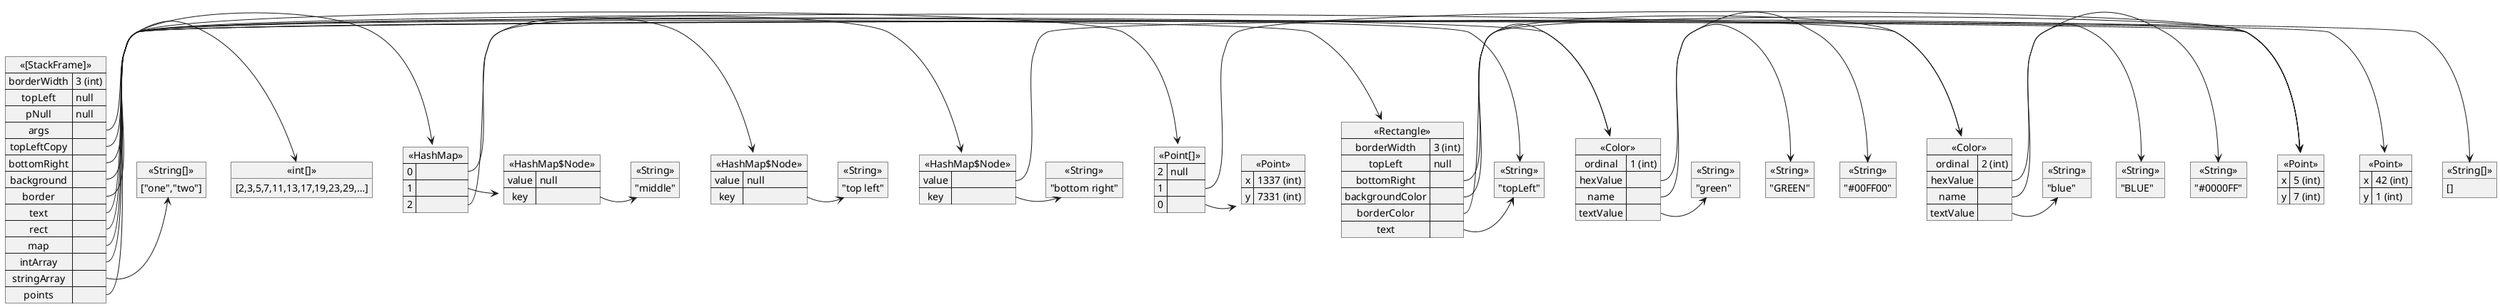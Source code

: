 @startuml
map "<<[StackFrame]>>" as _0f07b6f2a31cbd2e26428c51e8660b0dffe6e352 {
  borderWidth => 3 (int)
  topLeft => null
  pNull => null
  args =>
  topLeftCopy =>
  bottomRight =>
  background =>
  border =>
  text =>
  rect =>
  map =>
  intArray =>
  stringArray =>
  points =>
}
object "<<String[]>>" as _bdb37fd1fa1b13d2c62e42aa9a27afaa093a1889 {
  []
}
map "<<Point>>" as _3fb27fbe48150f15f1c717154e8b2838635ef4ae {
  x => 42 (int)
  y => 1 (int)
}
map "<<Point>>" as _a6ed3c1901ccfa2adffe839bb7b830200a6393ef {
  x => 5 (int)
  y => 7 (int)
}
map "<<Color>>" as _997cc01d7a247aeedb702fa90f2b9ab4ef820a7b {
  ordinal => 2 (int)
  hexValue =>
  name =>
  textValue =>
}
object "<<String>>" as _9c04b7d66febb3f9b9860ba0795ec96cd00ebd7b {
  "#0000FF"
}
object "<<String>>" as _998c19af6e8387e89fb44a945734ec829e663b43 {
  "BLUE"
}
object "<<String>>" as _c8f291339090d790de0913e8078a801c796e0248 {
  "blue"
}
map "<<Color>>" as _974a0f2d033c9fcc489e835fde8908db6a8ffb17 {
  ordinal => 1 (int)
  hexValue =>
  name =>
  textValue =>
}
object "<<String>>" as _6513eb7336cb77040da38112a94686c4cdfc1607 {
  "#00FF00"
}
object "<<String>>" as _481d93b92603bf4e6e55ca8891db71a1da7006fa {
  "GREEN"
}
object "<<String>>" as _e5a403d2671b9d13666e19f6043ce08954ad7a93 {
  "green"
}
object "<<String>>" as _fbdaf54b6dbf15b4c6d6bd83657537997479c998 {
  "topLeft"
}
map "<<Rectangle>>" as _a7ef8c9b8666e11b9a290d26d9ecba5100a36a2d {
  borderWidth => 3 (int)
  topLeft => null
  bottomRight =>
  backgroundColor =>
  borderColor =>
  text =>
}
map "<<HashMap>>" as _305ce90efc792b2616442e67c2a982b762a53ea1 {
  0 =>
  1 =>
  2 =>
}
map "<<HashMap$Node>>" as _d72423b2e32100781060e9dbcadb1726c415d8b6 {
  value => null
  key =>
}
object "<<String>>" as _4468ba2744623f2b161cf71c3f33bf34c36957e9 {
  "top left"
}
map "<<HashMap$Node>>" as _d34de9314d56ec12f3d2aaf5b51868d660f4e148 {
  value => null
  key =>
}
object "<<String>>" as _c3e6011325e16486c70a59186b6908448cd76e5d {
  "middle"
}
map "<<HashMap$Node>>" as _c1b1e0ff8e344a816f12ec5d11e527a3085219c6 {
  value =>
  key =>
}
object "<<String>>" as _b7a9be3f2325ed4f44e5e4126aa64169f66fcd93 {
  "bottom right"
}
object "<<int[]>>" as _c2190a17eb819df74fe6c05aed316fd1544a4e29 {
  [2,3,5,7,11,13,17,19,23,29,…]
}
object "<<String[]>>" as _03159dd871b813f740c37c20d0b948aba1fbf408 {
  ["one","two"]
}
map "<<Point[]>>" as _238e5fd2037166644245b9322a12f59898950d0a {
  2 => null
  1 =>
  0 =>
}
map "<<Point>>" as _32ecf3f2055354b1c3bc249a7e8301cbf5cfc944 {
  x => 1337 (int)
  y => 7331 (int)
}
_0f07b6f2a31cbd2e26428c51e8660b0dffe6e352::args => _bdb37fd1fa1b13d2c62e42aa9a27afaa093a1889
_0f07b6f2a31cbd2e26428c51e8660b0dffe6e352::topLeftCopy => _3fb27fbe48150f15f1c717154e8b2838635ef4ae
_0f07b6f2a31cbd2e26428c51e8660b0dffe6e352::bottomRight => _a6ed3c1901ccfa2adffe839bb7b830200a6393ef
_a7ef8c9b8666e11b9a290d26d9ecba5100a36a2d::bottomRight => _a6ed3c1901ccfa2adffe839bb7b830200a6393ef
_c1b1e0ff8e344a816f12ec5d11e527a3085219c6::value => _a6ed3c1901ccfa2adffe839bb7b830200a6393ef
_238e5fd2037166644245b9322a12f59898950d0a::1 => _a6ed3c1901ccfa2adffe839bb7b830200a6393ef
_0f07b6f2a31cbd2e26428c51e8660b0dffe6e352::background => _997cc01d7a247aeedb702fa90f2b9ab4ef820a7b
_a7ef8c9b8666e11b9a290d26d9ecba5100a36a2d::backgroundColor => _997cc01d7a247aeedb702fa90f2b9ab4ef820a7b
_997cc01d7a247aeedb702fa90f2b9ab4ef820a7b::hexValue => _9c04b7d66febb3f9b9860ba0795ec96cd00ebd7b
_997cc01d7a247aeedb702fa90f2b9ab4ef820a7b::name => _998c19af6e8387e89fb44a945734ec829e663b43
_997cc01d7a247aeedb702fa90f2b9ab4ef820a7b::textValue => _c8f291339090d790de0913e8078a801c796e0248
_0f07b6f2a31cbd2e26428c51e8660b0dffe6e352::border => _974a0f2d033c9fcc489e835fde8908db6a8ffb17
_a7ef8c9b8666e11b9a290d26d9ecba5100a36a2d::borderColor => _974a0f2d033c9fcc489e835fde8908db6a8ffb17
_974a0f2d033c9fcc489e835fde8908db6a8ffb17::hexValue => _6513eb7336cb77040da38112a94686c4cdfc1607
_974a0f2d033c9fcc489e835fde8908db6a8ffb17::name => _481d93b92603bf4e6e55ca8891db71a1da7006fa
_974a0f2d033c9fcc489e835fde8908db6a8ffb17::textValue => _e5a403d2671b9d13666e19f6043ce08954ad7a93
_0f07b6f2a31cbd2e26428c51e8660b0dffe6e352::text => _fbdaf54b6dbf15b4c6d6bd83657537997479c998
_a7ef8c9b8666e11b9a290d26d9ecba5100a36a2d::text => _fbdaf54b6dbf15b4c6d6bd83657537997479c998
_0f07b6f2a31cbd2e26428c51e8660b0dffe6e352::rect => _a7ef8c9b8666e11b9a290d26d9ecba5100a36a2d
_0f07b6f2a31cbd2e26428c51e8660b0dffe6e352::map => _305ce90efc792b2616442e67c2a982b762a53ea1
_305ce90efc792b2616442e67c2a982b762a53ea1::0 => _d72423b2e32100781060e9dbcadb1726c415d8b6
_d72423b2e32100781060e9dbcadb1726c415d8b6::key => _4468ba2744623f2b161cf71c3f33bf34c36957e9
_305ce90efc792b2616442e67c2a982b762a53ea1::1 => _d34de9314d56ec12f3d2aaf5b51868d660f4e148
_d34de9314d56ec12f3d2aaf5b51868d660f4e148::key => _c3e6011325e16486c70a59186b6908448cd76e5d
_305ce90efc792b2616442e67c2a982b762a53ea1::2 => _c1b1e0ff8e344a816f12ec5d11e527a3085219c6
_c1b1e0ff8e344a816f12ec5d11e527a3085219c6::key => _b7a9be3f2325ed4f44e5e4126aa64169f66fcd93
_0f07b6f2a31cbd2e26428c51e8660b0dffe6e352::intArray => _c2190a17eb819df74fe6c05aed316fd1544a4e29
_0f07b6f2a31cbd2e26428c51e8660b0dffe6e352::stringArray => _03159dd871b813f740c37c20d0b948aba1fbf408
_0f07b6f2a31cbd2e26428c51e8660b0dffe6e352::points => _238e5fd2037166644245b9322a12f59898950d0a
_238e5fd2037166644245b9322a12f59898950d0a::0 => _32ecf3f2055354b1c3bc249a7e8301cbf5cfc944
@enduml
